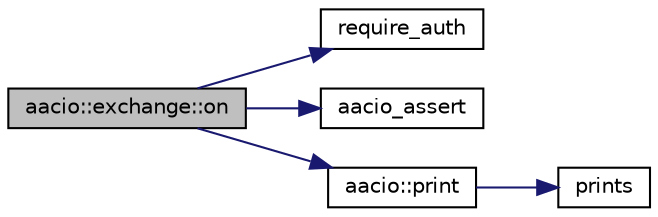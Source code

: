 digraph "aacio::exchange::on"
{
  edge [fontname="Helvetica",fontsize="10",labelfontname="Helvetica",labelfontsize="10"];
  node [fontname="Helvetica",fontsize="10",shape=record];
  rankdir="LR";
  Node0 [label="aacio::exchange::on",height=0.2,width=0.4,color="black", fillcolor="grey75", style="filled", fontcolor="black"];
  Node0 -> Node1 [color="midnightblue",fontsize="10",style="solid",fontname="Helvetica"];
  Node1 [label="require_auth",height=0.2,width=0.4,color="black", fillcolor="white", style="filled",URL="$group__actioncapi.html#gab1e668e93ac1f94421743ed79edffb26",tooltip="Verify specified account exists in the set of provided auths. "];
  Node0 -> Node2 [color="midnightblue",fontsize="10",style="solid",fontname="Helvetica"];
  Node2 [label="aacio_assert",height=0.2,width=0.4,color="black", fillcolor="white", style="filled",URL="$group__systemcapi.html#gaf5c36ddbe4ddd977456ac9aefcdb923f",tooltip="Aborts processing of this action and unwinds all pending changes. "];
  Node0 -> Node3 [color="midnightblue",fontsize="10",style="solid",fontname="Helvetica"];
  Node3 [label="aacio::print",height=0.2,width=0.4,color="black", fillcolor="white", style="filled",URL="$print_8hpp.html#a291145c6469a570728575802ed6ad965",tooltip="Prints string. "];
  Node3 -> Node4 [color="midnightblue",fontsize="10",style="solid",fontname="Helvetica"];
  Node4 [label="prints",height=0.2,width=0.4,color="black", fillcolor="white", style="filled",URL="$group__consolecapi.html#gaa99be0cc1b9e5cbbc2b12a43537e7ed3",tooltip="Prints string. "];
}

